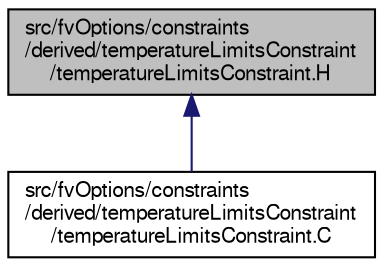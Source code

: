 digraph "src/fvOptions/constraints/derived/temperatureLimitsConstraint/temperatureLimitsConstraint.H"
{
  bgcolor="transparent";
  edge [fontname="FreeSans",fontsize="10",labelfontname="FreeSans",labelfontsize="10"];
  node [fontname="FreeSans",fontsize="10",shape=record];
  Node1 [label="src/fvOptions/constraints\l/derived/temperatureLimitsConstraint\l/temperatureLimitsConstraint.H",height=0.2,width=0.4,color="black", fillcolor="grey75", style="filled" fontcolor="black"];
  Node1 -> Node2 [dir="back",color="midnightblue",fontsize="10",style="solid",fontname="FreeSans"];
  Node2 [label="src/fvOptions/constraints\l/derived/temperatureLimitsConstraint\l/temperatureLimitsConstraint.C",height=0.2,width=0.4,color="black",URL="$a05801.html"];
}
